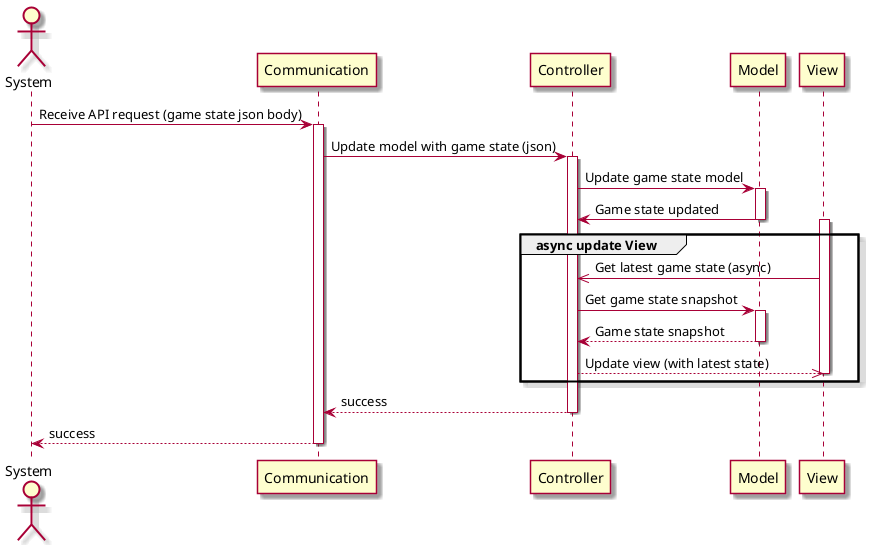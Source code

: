 @startuml

skin rose
actor System

System -> Communication ++: Receive API request (game state json body)


  Communication -> Controller ++: Update model with game state (json)


Controller -> Model++ : Update game state model 
Model -> Controller--: Game state updated

group async update View
  activate View
  View ->> Controller : Get latest game state (async)
  Controller -> Model ++: Get game state snapshot
  Model --> Controller--: Game state snapshot
  Controller -->> View: Update view (with latest state)
  deactivate View
end

Controller --> Communication --: success
Communication --> System --: success

@enduml

